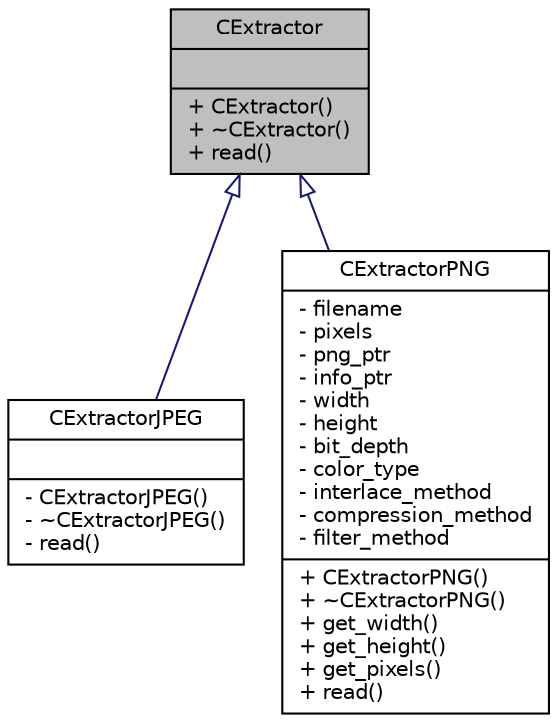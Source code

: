 digraph "CExtractor"
{
 // LATEX_PDF_SIZE
  edge [fontname="Helvetica",fontsize="10",labelfontname="Helvetica",labelfontsize="10"];
  node [fontname="Helvetica",fontsize="10",shape=record];
  Node1 [label="{CExtractor\n||+ CExtractor()\l+ ~CExtractor()\l+ read()\l}",height=0.2,width=0.4,color="black", fillcolor="grey75", style="filled", fontcolor="black",tooltip=" "];
  Node1 -> Node2 [dir="back",color="midnightblue",fontsize="10",style="solid",arrowtail="onormal",fontname="Helvetica"];
  Node2 [label="{CExtractorJPEG\n||- CExtractorJPEG()\l- ~CExtractorJPEG()\l- read()\l}",height=0.2,width=0.4,color="black", fillcolor="white", style="filled",URL="$classCExtractorJPEG.html",tooltip=" "];
  Node1 -> Node3 [dir="back",color="midnightblue",fontsize="10",style="solid",arrowtail="onormal",fontname="Helvetica"];
  Node3 [label="{CExtractorPNG\n|- filename\l- pixels\l- png_ptr\l- info_ptr\l- width\l- height\l- bit_depth\l- color_type\l- interlace_method\l- compression_method\l- filter_method\l|+ CExtractorPNG()\l+ ~CExtractorPNG()\l+ get_width()\l+ get_height()\l+ get_pixels()\l+ read()\l}",height=0.2,width=0.4,color="black", fillcolor="white", style="filled",URL="$classCExtractorPNG.html",tooltip=" "];
}
